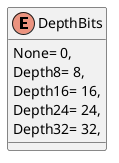@startuml
enum DepthBits {
    None= 0,
    Depth8= 8,
    Depth16= 16,
    Depth24= 24,
    Depth32= 32,
}
@enduml
